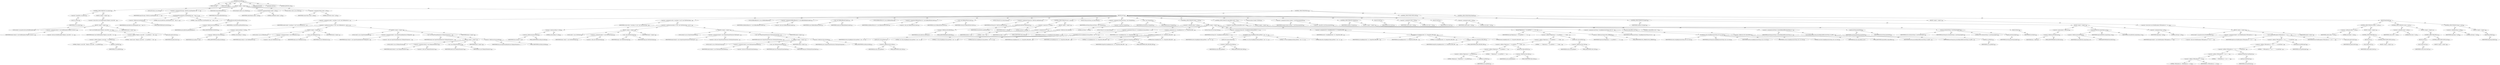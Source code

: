 digraph "processFile" {  
"111669149712" [label = <(METHOD,processFile)<SUB>394</SUB>> ]
"115964117002" [label = <(PARAM,this)<SUB>394</SUB>> ]
"115964117023" [label = <(PARAM,File src)<SUB>394</SUB>> ]
"25769803834" [label = <(BLOCK,&lt;empty&gt;,&lt;empty&gt;)<SUB>394</SUB>> ]
"47244640285" [label = <(CONTROL_STRUCTURE,IF,if (!src.exists()))<SUB>395</SUB>> ]
"30064771330" [label = <(&lt;operator&gt;.logicalNot,!src.exists())<SUB>395</SUB>> ]
"30064771331" [label = <(exists,src.exists())<SUB>395</SUB>> ]
"68719476936" [label = <(IDENTIFIER,src,src.exists())<SUB>395</SUB>> ]
"25769803835" [label = <(BLOCK,&lt;empty&gt;,&lt;empty&gt;)<SUB>395</SUB>> ]
"30064771332" [label = <(&lt;operator&gt;.throw,throw new BuildException(&quot;Replace: source file ...)<SUB>396</SUB>> ]
"25769803836" [label = <(BLOCK,&lt;empty&gt;,&lt;empty&gt;)<SUB>396</SUB>> ]
"94489280549" [label = <(LOCAL,$obj13: org.apache.tools.ant.BuildException)<SUB>396</SUB>> ]
"30064771333" [label = <(&lt;operator&gt;.assignment,$obj13 = new BuildException(&quot;Replace: source fi...)<SUB>396</SUB>> ]
"68719476937" [label = <(IDENTIFIER,$obj13,$obj13 = new BuildException(&quot;Replace: source fi...)<SUB>396</SUB>> ]
"30064771334" [label = <(&lt;operator&gt;.alloc,new BuildException(&quot;Replace: source file &quot; + sr...)<SUB>396</SUB>> ]
"30064771335" [label = <(&lt;init&gt;,new BuildException(&quot;Replace: source file &quot; + sr...)<SUB>396</SUB>> ]
"68719476938" [label = <(IDENTIFIER,$obj13,new BuildException(&quot;Replace: source file &quot; + sr...)<SUB>396</SUB>> ]
"30064771336" [label = <(&lt;operator&gt;.addition,&quot;Replace: source file &quot; + src.getPath() + &quot; doe...)<SUB>396</SUB>> ]
"30064771337" [label = <(&lt;operator&gt;.addition,&quot;Replace: source file &quot; + src.getPath())<SUB>396</SUB>> ]
"90194313272" [label = <(LITERAL,&quot;Replace: source file &quot;,&quot;Replace: source file &quot; + src.getPath())<SUB>396</SUB>> ]
"30064771338" [label = <(getPath,src.getPath())<SUB>396</SUB>> ]
"68719476939" [label = <(IDENTIFIER,src,src.getPath())<SUB>396</SUB>> ]
"90194313273" [label = <(LITERAL,&quot; doesn't exist&quot;,&quot;Replace: source file &quot; + src.getPath() + &quot; doe...)<SUB>397</SUB>> ]
"30064771339" [label = <(getLocation,getLocation())<SUB>397</SUB>> ]
"68719476757" [label = <(IDENTIFIER,this,getLocation())<SUB>397</SUB>> ]
"68719476940" [label = <(IDENTIFIER,$obj13,&lt;empty&gt;)<SUB>396</SUB>> ]
"94489280550" [label = <(LOCAL,File temp: java.io.File)<SUB>400</SUB>> ]
"30064771340" [label = <(&lt;operator&gt;.assignment,File temp = fileUtils.createTempFile(&quot;rep&quot;, &quot;.t...)<SUB>400</SUB>> ]
"68719476941" [label = <(IDENTIFIER,temp,File temp = fileUtils.createTempFile(&quot;rep&quot;, &quot;.t...)<SUB>400</SUB>> ]
"30064771341" [label = <(createTempFile,this.fileUtils.createTempFile(&quot;rep&quot;, &quot;.tmp&quot;, fi...)<SUB>400</SUB>> ]
"30064771342" [label = <(&lt;operator&gt;.fieldAccess,this.fileUtils)<SUB>400</SUB>> ]
"68719476942" [label = <(IDENTIFIER,this,this.fileUtils.createTempFile(&quot;rep&quot;, &quot;.tmp&quot;, fi...)> ]
"55834574916" [label = <(FIELD_IDENTIFIER,fileUtils,fileUtils)<SUB>400</SUB>> ]
"90194313274" [label = <(LITERAL,&quot;rep&quot;,this.fileUtils.createTempFile(&quot;rep&quot;, &quot;.tmp&quot;, fi...)<SUB>400</SUB>> ]
"90194313275" [label = <(LITERAL,&quot;.tmp&quot;,this.fileUtils.createTempFile(&quot;rep&quot;, &quot;.tmp&quot;, fi...)<SUB>400</SUB>> ]
"30064771343" [label = <(getParentFile,this.fileUtils.getParentFile(src))<SUB>401</SUB>> ]
"30064771344" [label = <(&lt;operator&gt;.fieldAccess,this.fileUtils)<SUB>401</SUB>> ]
"68719476943" [label = <(IDENTIFIER,this,this.fileUtils.getParentFile(src))> ]
"55834574917" [label = <(FIELD_IDENTIFIER,fileUtils,fileUtils)<SUB>401</SUB>> ]
"68719476944" [label = <(IDENTIFIER,src,this.fileUtils.getParentFile(src))<SUB>401</SUB>> ]
"30064771345" [label = <(deleteOnExit,temp.deleteOnExit())<SUB>402</SUB>> ]
"68719476945" [label = <(IDENTIFIER,temp,temp.deleteOnExit())<SUB>402</SUB>> ]
"94489280551" [label = <(LOCAL,Reader reader: java.io.Reader)<SUB>404</SUB>> ]
"30064771346" [label = <(&lt;operator&gt;.assignment,Reader reader = null)<SUB>404</SUB>> ]
"68719476946" [label = <(IDENTIFIER,reader,Reader reader = null)<SUB>404</SUB>> ]
"90194313276" [label = <(LITERAL,null,Reader reader = null)<SUB>404</SUB>> ]
"94489280552" [label = <(LOCAL,Writer writer: java.io.Writer)<SUB>405</SUB>> ]
"30064771347" [label = <(&lt;operator&gt;.assignment,Writer writer = null)<SUB>405</SUB>> ]
"68719476947" [label = <(IDENTIFIER,writer,Writer writer = null)<SUB>405</SUB>> ]
"90194313277" [label = <(LITERAL,null,Writer writer = null)<SUB>405</SUB>> ]
"47244640286" [label = <(CONTROL_STRUCTURE,TRY,try)<SUB>406</SUB>> ]
"25769803837" [label = <(BLOCK,try,try)<SUB>406</SUB>> ]
"30064771348" [label = <(&lt;operator&gt;.assignment,reader = encoding == null ? new FileReader(src)...)<SUB>407</SUB>> ]
"68719476948" [label = <(IDENTIFIER,reader,reader = encoding == null ? new FileReader(src)...)<SUB>407</SUB>> ]
"30064771349" [label = <(&lt;operator&gt;.conditional,encoding == null ? new FileReader(src) : new In...)<SUB>407</SUB>> ]
"30064771350" [label = <(&lt;operator&gt;.equals,encoding == null)<SUB>407</SUB>> ]
"30064771351" [label = <(&lt;operator&gt;.fieldAccess,this.encoding)<SUB>407</SUB>> ]
"68719476949" [label = <(IDENTIFIER,this,encoding == null)> ]
"55834574918" [label = <(FIELD_IDENTIFIER,encoding,encoding)<SUB>407</SUB>> ]
"90194313278" [label = <(LITERAL,null,encoding == null)<SUB>407</SUB>> ]
"25769803838" [label = <(BLOCK,&lt;empty&gt;,&lt;empty&gt;)<SUB>407</SUB>> ]
"94489280553" [label = <(LOCAL,$obj14: java.io.FileReader)<SUB>407</SUB>> ]
"30064771352" [label = <(&lt;operator&gt;.assignment,$obj14 = new FileReader(src))<SUB>407</SUB>> ]
"68719476950" [label = <(IDENTIFIER,$obj14,$obj14 = new FileReader(src))<SUB>407</SUB>> ]
"30064771353" [label = <(&lt;operator&gt;.alloc,new FileReader(src))<SUB>407</SUB>> ]
"30064771354" [label = <(&lt;init&gt;,new FileReader(src))<SUB>407</SUB>> ]
"68719476951" [label = <(IDENTIFIER,$obj14,new FileReader(src))<SUB>407</SUB>> ]
"68719476952" [label = <(IDENTIFIER,src,new FileReader(src))<SUB>407</SUB>> ]
"68719476953" [label = <(IDENTIFIER,$obj14,&lt;empty&gt;)<SUB>407</SUB>> ]
"25769803839" [label = <(BLOCK,&lt;empty&gt;,&lt;empty&gt;)<SUB>408</SUB>> ]
"94489280554" [label = <(LOCAL,$obj15: java.io.InputStreamReader)<SUB>408</SUB>> ]
"30064771355" [label = <(&lt;operator&gt;.assignment,$obj15 = new InputStreamReader(new FileInputStr...)<SUB>408</SUB>> ]
"68719476954" [label = <(IDENTIFIER,$obj15,$obj15 = new InputStreamReader(new FileInputStr...)<SUB>408</SUB>> ]
"30064771356" [label = <(&lt;operator&gt;.alloc,new InputStreamReader(new FileInputStream(src),...)<SUB>408</SUB>> ]
"30064771357" [label = <(&lt;init&gt;,new InputStreamReader(new FileInputStream(src),...)<SUB>408</SUB>> ]
"68719476955" [label = <(IDENTIFIER,$obj15,new InputStreamReader(new FileInputStream(src),...)<SUB>408</SUB>> ]
"25769803840" [label = <(BLOCK,&lt;empty&gt;,&lt;empty&gt;)<SUB>408</SUB>> ]
"94489280555" [label = <(LOCAL,$obj16: java.io.FileInputStream)<SUB>408</SUB>> ]
"30064771358" [label = <(&lt;operator&gt;.assignment,$obj16 = new FileInputStream(src))<SUB>408</SUB>> ]
"68719476956" [label = <(IDENTIFIER,$obj16,$obj16 = new FileInputStream(src))<SUB>408</SUB>> ]
"30064771359" [label = <(&lt;operator&gt;.alloc,new FileInputStream(src))<SUB>408</SUB>> ]
"30064771360" [label = <(&lt;init&gt;,new FileInputStream(src))<SUB>408</SUB>> ]
"68719476957" [label = <(IDENTIFIER,$obj16,new FileInputStream(src))<SUB>408</SUB>> ]
"68719476958" [label = <(IDENTIFIER,src,new FileInputStream(src))<SUB>408</SUB>> ]
"68719476959" [label = <(IDENTIFIER,$obj16,&lt;empty&gt;)<SUB>408</SUB>> ]
"30064771361" [label = <(&lt;operator&gt;.fieldAccess,this.encoding)<SUB>408</SUB>> ]
"68719476960" [label = <(IDENTIFIER,this,new InputStreamReader(new FileInputStream(src),...)> ]
"55834574919" [label = <(FIELD_IDENTIFIER,encoding,encoding)<SUB>408</SUB>> ]
"68719476961" [label = <(IDENTIFIER,$obj15,&lt;empty&gt;)<SUB>408</SUB>> ]
"30064771362" [label = <(&lt;operator&gt;.assignment,writer = encoding == null ? new FileWriter(temp...)<SUB>409</SUB>> ]
"68719476962" [label = <(IDENTIFIER,writer,writer = encoding == null ? new FileWriter(temp...)<SUB>409</SUB>> ]
"30064771363" [label = <(&lt;operator&gt;.conditional,encoding == null ? new FileWriter(temp) : new O...)<SUB>409</SUB>> ]
"30064771364" [label = <(&lt;operator&gt;.equals,encoding == null)<SUB>409</SUB>> ]
"30064771365" [label = <(&lt;operator&gt;.fieldAccess,this.encoding)<SUB>409</SUB>> ]
"68719476963" [label = <(IDENTIFIER,this,encoding == null)> ]
"55834574920" [label = <(FIELD_IDENTIFIER,encoding,encoding)<SUB>409</SUB>> ]
"90194313279" [label = <(LITERAL,null,encoding == null)<SUB>409</SUB>> ]
"25769803841" [label = <(BLOCK,&lt;empty&gt;,&lt;empty&gt;)<SUB>409</SUB>> ]
"94489280556" [label = <(LOCAL,$obj17: java.io.FileWriter)<SUB>409</SUB>> ]
"30064771366" [label = <(&lt;operator&gt;.assignment,$obj17 = new FileWriter(temp))<SUB>409</SUB>> ]
"68719476964" [label = <(IDENTIFIER,$obj17,$obj17 = new FileWriter(temp))<SUB>409</SUB>> ]
"30064771367" [label = <(&lt;operator&gt;.alloc,new FileWriter(temp))<SUB>409</SUB>> ]
"30064771368" [label = <(&lt;init&gt;,new FileWriter(temp))<SUB>409</SUB>> ]
"68719476965" [label = <(IDENTIFIER,$obj17,new FileWriter(temp))<SUB>409</SUB>> ]
"68719476966" [label = <(IDENTIFIER,temp,new FileWriter(temp))<SUB>409</SUB>> ]
"68719476967" [label = <(IDENTIFIER,$obj17,&lt;empty&gt;)<SUB>409</SUB>> ]
"25769803842" [label = <(BLOCK,&lt;empty&gt;,&lt;empty&gt;)<SUB>410</SUB>> ]
"94489280557" [label = <(LOCAL,$obj18: java.io.OutputStreamWriter)<SUB>410</SUB>> ]
"30064771369" [label = <(&lt;operator&gt;.assignment,$obj18 = new OutputStreamWriter(new FileOutputS...)<SUB>410</SUB>> ]
"68719476968" [label = <(IDENTIFIER,$obj18,$obj18 = new OutputStreamWriter(new FileOutputS...)<SUB>410</SUB>> ]
"30064771370" [label = <(&lt;operator&gt;.alloc,new OutputStreamWriter(new FileOutputStream(tem...)<SUB>410</SUB>> ]
"30064771371" [label = <(&lt;init&gt;,new OutputStreamWriter(new FileOutputStream(tem...)<SUB>410</SUB>> ]
"68719476969" [label = <(IDENTIFIER,$obj18,new OutputStreamWriter(new FileOutputStream(tem...)<SUB>410</SUB>> ]
"25769803843" [label = <(BLOCK,&lt;empty&gt;,&lt;empty&gt;)<SUB>410</SUB>> ]
"94489280558" [label = <(LOCAL,$obj19: java.io.FileOutputStream)<SUB>410</SUB>> ]
"30064771372" [label = <(&lt;operator&gt;.assignment,$obj19 = new FileOutputStream(temp))<SUB>410</SUB>> ]
"68719476970" [label = <(IDENTIFIER,$obj19,$obj19 = new FileOutputStream(temp))<SUB>410</SUB>> ]
"30064771373" [label = <(&lt;operator&gt;.alloc,new FileOutputStream(temp))<SUB>410</SUB>> ]
"30064771374" [label = <(&lt;init&gt;,new FileOutputStream(temp))<SUB>410</SUB>> ]
"68719476971" [label = <(IDENTIFIER,$obj19,new FileOutputStream(temp))<SUB>410</SUB>> ]
"68719476972" [label = <(IDENTIFIER,temp,new FileOutputStream(temp))<SUB>410</SUB>> ]
"68719476973" [label = <(IDENTIFIER,$obj19,&lt;empty&gt;)<SUB>410</SUB>> ]
"30064771375" [label = <(&lt;operator&gt;.fieldAccess,this.encoding)<SUB>410</SUB>> ]
"68719476974" [label = <(IDENTIFIER,this,new OutputStreamWriter(new FileOutputStream(tem...)> ]
"55834574921" [label = <(FIELD_IDENTIFIER,encoding,encoding)<SUB>410</SUB>> ]
"68719476975" [label = <(IDENTIFIER,$obj18,&lt;empty&gt;)<SUB>410</SUB>> ]
"94489280559" [label = <(LOCAL,BufferedReader br: java.io.BufferedReader)<SUB>412</SUB>> ]
"30064771376" [label = <(&lt;operator&gt;.assignment,BufferedReader br = new BufferedReader(reader))<SUB>412</SUB>> ]
"68719476976" [label = <(IDENTIFIER,br,BufferedReader br = new BufferedReader(reader))<SUB>412</SUB>> ]
"30064771377" [label = <(&lt;operator&gt;.alloc,new BufferedReader(reader))<SUB>412</SUB>> ]
"30064771378" [label = <(&lt;init&gt;,new BufferedReader(reader))<SUB>412</SUB>> ]
"68719476977" [label = <(IDENTIFIER,br,new BufferedReader(reader))<SUB>412</SUB>> ]
"68719476978" [label = <(IDENTIFIER,reader,new BufferedReader(reader))<SUB>412</SUB>> ]
"94489280560" [label = <(LOCAL,BufferedWriter bw: java.io.BufferedWriter)<SUB>413</SUB>> ]
"30064771379" [label = <(&lt;operator&gt;.assignment,BufferedWriter bw = new BufferedWriter(writer))<SUB>413</SUB>> ]
"68719476979" [label = <(IDENTIFIER,bw,BufferedWriter bw = new BufferedWriter(writer))<SUB>413</SUB>> ]
"30064771380" [label = <(&lt;operator&gt;.alloc,new BufferedWriter(writer))<SUB>413</SUB>> ]
"30064771381" [label = <(&lt;init&gt;,new BufferedWriter(writer))<SUB>413</SUB>> ]
"68719476980" [label = <(IDENTIFIER,bw,new BufferedWriter(writer))<SUB>413</SUB>> ]
"68719476981" [label = <(IDENTIFIER,writer,new BufferedWriter(writer))<SUB>413</SUB>> ]
"94489280561" [label = <(LOCAL,String buf: java.lang.String)<SUB>415</SUB>> ]
"30064771382" [label = <(&lt;operator&gt;.assignment,String buf = fileUtils.readFully(br))<SUB>415</SUB>> ]
"68719476982" [label = <(IDENTIFIER,buf,String buf = fileUtils.readFully(br))<SUB>415</SUB>> ]
"30064771383" [label = <(readFully,this.fileUtils.readFully(br))<SUB>415</SUB>> ]
"30064771384" [label = <(&lt;operator&gt;.fieldAccess,this.fileUtils)<SUB>415</SUB>> ]
"68719476983" [label = <(IDENTIFIER,this,this.fileUtils.readFully(br))> ]
"55834574922" [label = <(FIELD_IDENTIFIER,fileUtils,fileUtils)<SUB>415</SUB>> ]
"68719476984" [label = <(IDENTIFIER,br,this.fileUtils.readFully(br))<SUB>415</SUB>> ]
"47244640287" [label = <(CONTROL_STRUCTURE,IF,if (buf == null))<SUB>416</SUB>> ]
"30064771385" [label = <(&lt;operator&gt;.equals,buf == null)<SUB>416</SUB>> ]
"68719476985" [label = <(IDENTIFIER,buf,buf == null)<SUB>416</SUB>> ]
"90194313280" [label = <(LITERAL,null,buf == null)<SUB>416</SUB>> ]
"25769803844" [label = <(BLOCK,&lt;empty&gt;,&lt;empty&gt;)<SUB>416</SUB>> ]
"30064771386" [label = <(&lt;operator&gt;.assignment,buf = &quot;&quot;)<SUB>417</SUB>> ]
"68719476986" [label = <(IDENTIFIER,buf,buf = &quot;&quot;)<SUB>417</SUB>> ]
"90194313281" [label = <(LITERAL,&quot;&quot;,buf = &quot;&quot;)<SUB>417</SUB>> ]
"94489280562" [label = <(LOCAL,String newString: java.lang.String)<SUB>421</SUB>> ]
"30064771387" [label = <(&lt;operator&gt;.assignment,String newString = new String(buf))<SUB>421</SUB>> ]
"68719476987" [label = <(IDENTIFIER,newString,String newString = new String(buf))<SUB>421</SUB>> ]
"30064771388" [label = <(&lt;operator&gt;.alloc,new String(buf))<SUB>421</SUB>> ]
"30064771389" [label = <(&lt;init&gt;,new String(buf))<SUB>421</SUB>> ]
"68719476988" [label = <(IDENTIFIER,newString,new String(buf))<SUB>421</SUB>> ]
"68719476989" [label = <(IDENTIFIER,buf,new String(buf))<SUB>421</SUB>> ]
"47244640288" [label = <(CONTROL_STRUCTURE,IF,if (token != null))<SUB>423</SUB>> ]
"30064771390" [label = <(&lt;operator&gt;.notEquals,token != null)<SUB>423</SUB>> ]
"30064771391" [label = <(&lt;operator&gt;.fieldAccess,this.token)<SUB>423</SUB>> ]
"68719476990" [label = <(IDENTIFIER,this,token != null)> ]
"55834574923" [label = <(FIELD_IDENTIFIER,token,token)<SUB>423</SUB>> ]
"90194313282" [label = <(LITERAL,null,token != null)<SUB>423</SUB>> ]
"25769803845" [label = <(BLOCK,&lt;empty&gt;,&lt;empty&gt;)<SUB>423</SUB>> ]
"94489280563" [label = <(LOCAL,String val: java.lang.String)<SUB>427</SUB>> ]
"30064771392" [label = <(&lt;operator&gt;.assignment,String val = stringReplace(value.getText(), &quot;\r...)<SUB>427</SUB>> ]
"68719476991" [label = <(IDENTIFIER,val,String val = stringReplace(value.getText(), &quot;\r...)<SUB>427</SUB>> ]
"30064771393" [label = <(stringReplace,this.stringReplace(value.getText(), &quot;\r\n&quot;, &quot;\n...)<SUB>427</SUB>> ]
"68719476758" [label = <(IDENTIFIER,this,this.stringReplace(value.getText(), &quot;\r\n&quot;, &quot;\n...)<SUB>427</SUB>> ]
"30064771394" [label = <(getText,this.value.getText())<SUB>427</SUB>> ]
"30064771395" [label = <(&lt;operator&gt;.fieldAccess,this.value)<SUB>427</SUB>> ]
"68719476992" [label = <(IDENTIFIER,this,this.value.getText())> ]
"55834574924" [label = <(FIELD_IDENTIFIER,value,value)<SUB>427</SUB>> ]
"90194313283" [label = <(LITERAL,&quot;\r\n&quot;,this.stringReplace(value.getText(), &quot;\r\n&quot;, &quot;\n...)<SUB>427</SUB>> ]
"90194313284" [label = <(LITERAL,&quot;\n&quot;,this.stringReplace(value.getText(), &quot;\r\n&quot;, &quot;\n...)<SUB>428</SUB>> ]
"90194313285" [label = <(LITERAL,false,this.stringReplace(value.getText(), &quot;\r\n&quot;, &quot;\n...)<SUB>428</SUB>> ]
"30064771396" [label = <(&lt;operator&gt;.assignment,val = stringReplace(val, &quot;\n&quot;, StringUtils.LINE...)<SUB>429</SUB>> ]
"68719476993" [label = <(IDENTIFIER,val,val = stringReplace(val, &quot;\n&quot;, StringUtils.LINE...)<SUB>429</SUB>> ]
"30064771397" [label = <(stringReplace,stringReplace(val, &quot;\n&quot;, StringUtils.LINE_SEP, ...)<SUB>429</SUB>> ]
"68719476759" [label = <(IDENTIFIER,this,stringReplace(val, &quot;\n&quot;, StringUtils.LINE_SEP, ...)<SUB>429</SUB>> ]
"68719476994" [label = <(IDENTIFIER,val,stringReplace(val, &quot;\n&quot;, StringUtils.LINE_SEP, ...)<SUB>429</SUB>> ]
"90194313286" [label = <(LITERAL,&quot;\n&quot;,stringReplace(val, &quot;\n&quot;, StringUtils.LINE_SEP, ...)<SUB>429</SUB>> ]
"30064771398" [label = <(&lt;operator&gt;.fieldAccess,StringUtils.LINE_SEP)<SUB>430</SUB>> ]
"68719476995" [label = <(IDENTIFIER,StringUtils,stringReplace(val, &quot;\n&quot;, StringUtils.LINE_SEP, ...)<SUB>430</SUB>> ]
"55834574925" [label = <(FIELD_IDENTIFIER,LINE_SEP,LINE_SEP)<SUB>430</SUB>> ]
"90194313287" [label = <(LITERAL,false,stringReplace(val, &quot;\n&quot;, StringUtils.LINE_SEP, ...)<SUB>430</SUB>> ]
"94489280564" [label = <(LOCAL,String tok: java.lang.String)<SUB>431</SUB>> ]
"30064771399" [label = <(&lt;operator&gt;.assignment,String tok = stringReplace(token.getText(), &quot;\r...)<SUB>431</SUB>> ]
"68719476996" [label = <(IDENTIFIER,tok,String tok = stringReplace(token.getText(), &quot;\r...)<SUB>431</SUB>> ]
"30064771400" [label = <(stringReplace,this.stringReplace(token.getText(), &quot;\r\n&quot;, &quot;\n...)<SUB>431</SUB>> ]
"68719476760" [label = <(IDENTIFIER,this,this.stringReplace(token.getText(), &quot;\r\n&quot;, &quot;\n...)<SUB>431</SUB>> ]
"30064771401" [label = <(getText,this.token.getText())<SUB>431</SUB>> ]
"30064771402" [label = <(&lt;operator&gt;.fieldAccess,this.token)<SUB>431</SUB>> ]
"68719476997" [label = <(IDENTIFIER,this,this.token.getText())> ]
"55834574926" [label = <(FIELD_IDENTIFIER,token,token)<SUB>431</SUB>> ]
"90194313288" [label = <(LITERAL,&quot;\r\n&quot;,this.stringReplace(token.getText(), &quot;\r\n&quot;, &quot;\n...)<SUB>431</SUB>> ]
"90194313289" [label = <(LITERAL,&quot;\n&quot;,this.stringReplace(token.getText(), &quot;\r\n&quot;, &quot;\n...)<SUB>432</SUB>> ]
"90194313290" [label = <(LITERAL,false,this.stringReplace(token.getText(), &quot;\r\n&quot;, &quot;\n...)<SUB>432</SUB>> ]
"30064771403" [label = <(&lt;operator&gt;.assignment,tok = stringReplace(tok, &quot;\n&quot;, StringUtils.LINE...)<SUB>433</SUB>> ]
"68719476998" [label = <(IDENTIFIER,tok,tok = stringReplace(tok, &quot;\n&quot;, StringUtils.LINE...)<SUB>433</SUB>> ]
"30064771404" [label = <(stringReplace,stringReplace(tok, &quot;\n&quot;, StringUtils.LINE_SEP, ...)<SUB>433</SUB>> ]
"68719476761" [label = <(IDENTIFIER,this,stringReplace(tok, &quot;\n&quot;, StringUtils.LINE_SEP, ...)<SUB>433</SUB>> ]
"68719476999" [label = <(IDENTIFIER,tok,stringReplace(tok, &quot;\n&quot;, StringUtils.LINE_SEP, ...)<SUB>433</SUB>> ]
"90194313291" [label = <(LITERAL,&quot;\n&quot;,stringReplace(tok, &quot;\n&quot;, StringUtils.LINE_SEP, ...)<SUB>433</SUB>> ]
"30064771405" [label = <(&lt;operator&gt;.fieldAccess,StringUtils.LINE_SEP)<SUB>434</SUB>> ]
"68719477000" [label = <(IDENTIFIER,StringUtils,stringReplace(tok, &quot;\n&quot;, StringUtils.LINE_SEP, ...)<SUB>434</SUB>> ]
"55834574927" [label = <(FIELD_IDENTIFIER,LINE_SEP,LINE_SEP)<SUB>434</SUB>> ]
"90194313292" [label = <(LITERAL,false,stringReplace(tok, &quot;\n&quot;, StringUtils.LINE_SEP, ...)<SUB>434</SUB>> ]
"30064771406" [label = <(log,log(&quot;Replacing in &quot; + src.getPath() + &quot;: &quot; + to...)<SUB>437</SUB>> ]
"68719476762" [label = <(IDENTIFIER,this,log(&quot;Replacing in &quot; + src.getPath() + &quot;: &quot; + to...)<SUB>437</SUB>> ]
"30064771407" [label = <(&lt;operator&gt;.addition,&quot;Replacing in &quot; + src.getPath() + &quot;: &quot; + token....)<SUB>437</SUB>> ]
"30064771408" [label = <(&lt;operator&gt;.addition,&quot;Replacing in &quot; + src.getPath() + &quot;: &quot; + token....)<SUB>437</SUB>> ]
"30064771409" [label = <(&lt;operator&gt;.addition,&quot;Replacing in &quot; + src.getPath() + &quot;: &quot; + token....)<SUB>437</SUB>> ]
"30064771410" [label = <(&lt;operator&gt;.addition,&quot;Replacing in &quot; + src.getPath() + &quot;: &quot;)<SUB>437</SUB>> ]
"30064771411" [label = <(&lt;operator&gt;.addition,&quot;Replacing in &quot; + src.getPath())<SUB>437</SUB>> ]
"90194313293" [label = <(LITERAL,&quot;Replacing in &quot;,&quot;Replacing in &quot; + src.getPath())<SUB>437</SUB>> ]
"30064771412" [label = <(getPath,src.getPath())<SUB>437</SUB>> ]
"68719477001" [label = <(IDENTIFIER,src,src.getPath())<SUB>437</SUB>> ]
"90194313294" [label = <(LITERAL,&quot;: &quot;,&quot;Replacing in &quot; + src.getPath() + &quot;: &quot;)<SUB>437</SUB>> ]
"30064771413" [label = <(getText,this.token.getText())<SUB>437</SUB>> ]
"30064771414" [label = <(&lt;operator&gt;.fieldAccess,this.token)<SUB>437</SUB>> ]
"68719477002" [label = <(IDENTIFIER,this,this.token.getText())> ]
"55834574928" [label = <(FIELD_IDENTIFIER,token,token)<SUB>437</SUB>> ]
"90194313295" [label = <(LITERAL,&quot; --&gt; &quot;,&quot;Replacing in &quot; + src.getPath() + &quot;: &quot; + token....)<SUB>438</SUB>> ]
"30064771415" [label = <(getText,this.value.getText())<SUB>438</SUB>> ]
"30064771416" [label = <(&lt;operator&gt;.fieldAccess,this.value)<SUB>438</SUB>> ]
"68719477003" [label = <(IDENTIFIER,this,this.value.getText())> ]
"55834574929" [label = <(FIELD_IDENTIFIER,value,value)<SUB>438</SUB>> ]
"30064771417" [label = <(&lt;operator&gt;.fieldAccess,Project.MSG_VERBOSE)<SUB>438</SUB>> ]
"68719477004" [label = <(IDENTIFIER,Project,log(&quot;Replacing in &quot; + src.getPath() + &quot;: &quot; + to...)<SUB>438</SUB>> ]
"55834574930" [label = <(FIELD_IDENTIFIER,MSG_VERBOSE,MSG_VERBOSE)<SUB>438</SUB>> ]
"30064771418" [label = <(&lt;operator&gt;.assignment,newString = stringReplace(newString, tok, val, ...)<SUB>439</SUB>> ]
"68719477005" [label = <(IDENTIFIER,newString,newString = stringReplace(newString, tok, val, ...)<SUB>439</SUB>> ]
"30064771419" [label = <(stringReplace,this.stringReplace(newString, tok, val, true))<SUB>439</SUB>> ]
"68719476763" [label = <(IDENTIFIER,this,this.stringReplace(newString, tok, val, true))<SUB>439</SUB>> ]
"68719477006" [label = <(IDENTIFIER,newString,this.stringReplace(newString, tok, val, true))<SUB>439</SUB>> ]
"68719477007" [label = <(IDENTIFIER,tok,this.stringReplace(newString, tok, val, true))<SUB>439</SUB>> ]
"68719477008" [label = <(IDENTIFIER,val,this.stringReplace(newString, tok, val, true))<SUB>439</SUB>> ]
"90194313296" [label = <(LITERAL,true,this.stringReplace(newString, tok, val, true))<SUB>439</SUB>> ]
"47244640289" [label = <(CONTROL_STRUCTURE,IF,if (replacefilters.size() &gt; 0))<SUB>442</SUB>> ]
"30064771420" [label = <(&lt;operator&gt;.greaterThan,replacefilters.size() &gt; 0)<SUB>442</SUB>> ]
"30064771421" [label = <(size,this.replacefilters.size())<SUB>442</SUB>> ]
"30064771422" [label = <(&lt;operator&gt;.fieldAccess,this.replacefilters)<SUB>442</SUB>> ]
"68719477009" [label = <(IDENTIFIER,this,this.replacefilters.size())> ]
"55834574931" [label = <(FIELD_IDENTIFIER,replacefilters,replacefilters)<SUB>442</SUB>> ]
"90194313297" [label = <(LITERAL,0,replacefilters.size() &gt; 0)<SUB>442</SUB>> ]
"25769803846" [label = <(BLOCK,&lt;empty&gt;,&lt;empty&gt;)<SUB>442</SUB>> ]
"30064771423" [label = <(&lt;operator&gt;.assignment,newString = processReplacefilters(newString, sr...)<SUB>443</SUB>> ]
"68719477010" [label = <(IDENTIFIER,newString,newString = processReplacefilters(newString, sr...)<SUB>443</SUB>> ]
"30064771424" [label = <(processReplacefilters,this.processReplacefilters(newString, src.getPa...)<SUB>443</SUB>> ]
"68719476764" [label = <(IDENTIFIER,this,this.processReplacefilters(newString, src.getPa...)<SUB>443</SUB>> ]
"68719477011" [label = <(IDENTIFIER,newString,this.processReplacefilters(newString, src.getPa...)<SUB>443</SUB>> ]
"30064771425" [label = <(getPath,src.getPath())<SUB>443</SUB>> ]
"68719477012" [label = <(IDENTIFIER,src,src.getPath())<SUB>443</SUB>> ]
"94489280565" [label = <(LOCAL,boolean changes: boolean)<SUB>446</SUB>> ]
"30064771426" [label = <(&lt;operator&gt;.assignment,boolean changes = !newString.equals(buf))<SUB>446</SUB>> ]
"68719477013" [label = <(IDENTIFIER,changes,boolean changes = !newString.equals(buf))<SUB>446</SUB>> ]
"30064771427" [label = <(&lt;operator&gt;.logicalNot,!newString.equals(buf))<SUB>446</SUB>> ]
"30064771428" [label = <(equals,newString.equals(buf))<SUB>446</SUB>> ]
"68719477014" [label = <(IDENTIFIER,newString,newString.equals(buf))<SUB>446</SUB>> ]
"68719477015" [label = <(IDENTIFIER,buf,newString.equals(buf))<SUB>446</SUB>> ]
"47244640290" [label = <(CONTROL_STRUCTURE,IF,if (changes))<SUB>447</SUB>> ]
"68719477016" [label = <(IDENTIFIER,changes,if (changes))<SUB>447</SUB>> ]
"25769803847" [label = <(BLOCK,&lt;empty&gt;,&lt;empty&gt;)<SUB>447</SUB>> ]
"30064771429" [label = <(write,bw.write(newString, 0, newString.length()))<SUB>448</SUB>> ]
"68719477017" [label = <(IDENTIFIER,bw,bw.write(newString, 0, newString.length()))<SUB>448</SUB>> ]
"68719477018" [label = <(IDENTIFIER,newString,bw.write(newString, 0, newString.length()))<SUB>448</SUB>> ]
"90194313298" [label = <(LITERAL,0,bw.write(newString, 0, newString.length()))<SUB>448</SUB>> ]
"30064771430" [label = <(length,newString.length())<SUB>448</SUB>> ]
"68719477019" [label = <(IDENTIFIER,newString,newString.length())<SUB>448</SUB>> ]
"30064771431" [label = <(flush,bw.flush())<SUB>449</SUB>> ]
"68719477020" [label = <(IDENTIFIER,bw,bw.flush())<SUB>449</SUB>> ]
"30064771432" [label = <(close,bw.close())<SUB>453</SUB>> ]
"68719477021" [label = <(IDENTIFIER,bw,bw.close())<SUB>453</SUB>> ]
"30064771433" [label = <(&lt;operator&gt;.assignment,writer = null)<SUB>454</SUB>> ]
"68719477022" [label = <(IDENTIFIER,writer,writer = null)<SUB>454</SUB>> ]
"90194313299" [label = <(LITERAL,null,writer = null)<SUB>454</SUB>> ]
"30064771434" [label = <(close,br.close())<SUB>455</SUB>> ]
"68719477023" [label = <(IDENTIFIER,br,br.close())<SUB>455</SUB>> ]
"30064771435" [label = <(&lt;operator&gt;.assignment,reader = null)<SUB>456</SUB>> ]
"68719477024" [label = <(IDENTIFIER,reader,reader = null)<SUB>456</SUB>> ]
"90194313300" [label = <(LITERAL,null,reader = null)<SUB>456</SUB>> ]
"47244640291" [label = <(CONTROL_STRUCTURE,IF,if (changes))<SUB>460</SUB>> ]
"68719477025" [label = <(IDENTIFIER,changes,if (changes))<SUB>460</SUB>> ]
"25769803848" [label = <(BLOCK,&lt;empty&gt;,&lt;empty&gt;)<SUB>460</SUB>> ]
"30064771436" [label = <(&lt;operator&gt;.preIncrement,++fileCount)<SUB>461</SUB>> ]
"30064771437" [label = <(&lt;operator&gt;.fieldAccess,this.fileCount)<SUB>461</SUB>> ]
"68719477026" [label = <(IDENTIFIER,this,++fileCount)> ]
"55834574932" [label = <(FIELD_IDENTIFIER,fileCount,fileCount)<SUB>461</SUB>> ]
"30064771438" [label = <(rename,this.fileUtils.rename(temp, src))<SUB>462</SUB>> ]
"30064771439" [label = <(&lt;operator&gt;.fieldAccess,this.fileUtils)<SUB>462</SUB>> ]
"68719477027" [label = <(IDENTIFIER,this,this.fileUtils.rename(temp, src))> ]
"55834574933" [label = <(FIELD_IDENTIFIER,fileUtils,fileUtils)<SUB>462</SUB>> ]
"68719477028" [label = <(IDENTIFIER,temp,this.fileUtils.rename(temp, src))<SUB>462</SUB>> ]
"68719477029" [label = <(IDENTIFIER,src,this.fileUtils.rename(temp, src))<SUB>462</SUB>> ]
"30064771440" [label = <(&lt;operator&gt;.assignment,temp = null)<SUB>463</SUB>> ]
"68719477030" [label = <(IDENTIFIER,temp,temp = null)<SUB>463</SUB>> ]
"90194313301" [label = <(LITERAL,null,temp = null)<SUB>463</SUB>> ]
"47244640292" [label = <(CONTROL_STRUCTURE,CATCH,catch)<SUB>465</SUB>> ]
"25769803849" [label = <(BLOCK,&lt;empty&gt;,&lt;empty&gt;)<SUB>465</SUB>> ]
"30064771441" [label = <(&lt;operator&gt;.throw,throw new BuildException(&quot;IOException in &quot; + sr...)<SUB>466</SUB>> ]
"25769803850" [label = <(BLOCK,&lt;empty&gt;,&lt;empty&gt;)<SUB>466</SUB>> ]
"94489280566" [label = <(LOCAL,$obj20: org.apache.tools.ant.BuildException)<SUB>466</SUB>> ]
"30064771442" [label = <(&lt;operator&gt;.assignment,$obj20 = new BuildException(&quot;IOException in &quot; +...)<SUB>466</SUB>> ]
"68719477031" [label = <(IDENTIFIER,$obj20,$obj20 = new BuildException(&quot;IOException in &quot; +...)<SUB>466</SUB>> ]
"30064771443" [label = <(&lt;operator&gt;.alloc,new BuildException(&quot;IOException in &quot; + src + &quot; ...)<SUB>466</SUB>> ]
"30064771444" [label = <(&lt;init&gt;,new BuildException(&quot;IOException in &quot; + src + &quot; ...)<SUB>466</SUB>> ]
"68719477032" [label = <(IDENTIFIER,$obj20,new BuildException(&quot;IOException in &quot; + src + &quot; ...)<SUB>466</SUB>> ]
"30064771445" [label = <(&lt;operator&gt;.addition,&quot;IOException in &quot; + src + &quot; - &quot; + ioe.getClass(...)<SUB>466</SUB>> ]
"30064771446" [label = <(&lt;operator&gt;.addition,&quot;IOException in &quot; + src + &quot; - &quot; + ioe.getClass(...)<SUB>466</SUB>> ]
"30064771447" [label = <(&lt;operator&gt;.addition,&quot;IOException in &quot; + src + &quot; - &quot; + ioe.getClass(...)<SUB>466</SUB>> ]
"30064771448" [label = <(&lt;operator&gt;.addition,&quot;IOException in &quot; + src + &quot; - &quot;)<SUB>466</SUB>> ]
"30064771449" [label = <(&lt;operator&gt;.addition,&quot;IOException in &quot; + src)<SUB>466</SUB>> ]
"90194313302" [label = <(LITERAL,&quot;IOException in &quot;,&quot;IOException in &quot; + src)<SUB>466</SUB>> ]
"68719477033" [label = <(IDENTIFIER,src,&quot;IOException in &quot; + src)<SUB>466</SUB>> ]
"90194313303" [label = <(LITERAL,&quot; - &quot;,&quot;IOException in &quot; + src + &quot; - &quot;)<SUB>466</SUB>> ]
"30064771450" [label = <(getName,ioe.getClass().getName())<SUB>467</SUB>> ]
"30064771451" [label = <(getClass,ioe.getClass())<SUB>467</SUB>> ]
"68719477034" [label = <(IDENTIFIER,ioe,ioe.getClass())<SUB>467</SUB>> ]
"90194313304" [label = <(LITERAL,&quot;:&quot;,&quot;IOException in &quot; + src + &quot; - &quot; + ioe.getClass(...)<SUB>467</SUB>> ]
"30064771452" [label = <(getMessage,ioe.getMessage())<SUB>468</SUB>> ]
"68719477035" [label = <(IDENTIFIER,ioe,ioe.getMessage())<SUB>468</SUB>> ]
"68719477036" [label = <(IDENTIFIER,ioe,new BuildException(&quot;IOException in &quot; + src + &quot; ...)<SUB>468</SUB>> ]
"30064771453" [label = <(getLocation,getLocation())<SUB>468</SUB>> ]
"68719476765" [label = <(IDENTIFIER,this,getLocation())<SUB>468</SUB>> ]
"68719477037" [label = <(IDENTIFIER,$obj20,&lt;empty&gt;)<SUB>466</SUB>> ]
"47244640293" [label = <(CONTROL_STRUCTURE,FINALLY,finally)<SUB>469</SUB>> ]
"25769803851" [label = <(BLOCK,finally,finally)<SUB>469</SUB>> ]
"47244640294" [label = <(CONTROL_STRUCTURE,IF,if (reader != null))<SUB>470</SUB>> ]
"30064771454" [label = <(&lt;operator&gt;.notEquals,reader != null)<SUB>470</SUB>> ]
"68719477038" [label = <(IDENTIFIER,reader,reader != null)<SUB>470</SUB>> ]
"90194313305" [label = <(LITERAL,null,reader != null)<SUB>470</SUB>> ]
"25769803852" [label = <(BLOCK,&lt;empty&gt;,&lt;empty&gt;)<SUB>470</SUB>> ]
"47244640295" [label = <(CONTROL_STRUCTURE,TRY,try)<SUB>471</SUB>> ]
"25769803853" [label = <(BLOCK,try,try)<SUB>471</SUB>> ]
"30064771455" [label = <(close,reader.close())<SUB>472</SUB>> ]
"68719477039" [label = <(IDENTIFIER,reader,reader.close())<SUB>472</SUB>> ]
"47244640296" [label = <(CONTROL_STRUCTURE,CATCH,catch)<SUB>473</SUB>> ]
"25769803854" [label = <(BLOCK,&lt;empty&gt;,&lt;empty&gt;)<SUB>473</SUB>> ]
"47244640297" [label = <(CONTROL_STRUCTURE,IF,if (writer != null))<SUB>477</SUB>> ]
"30064771456" [label = <(&lt;operator&gt;.notEquals,writer != null)<SUB>477</SUB>> ]
"68719477040" [label = <(IDENTIFIER,writer,writer != null)<SUB>477</SUB>> ]
"90194313306" [label = <(LITERAL,null,writer != null)<SUB>477</SUB>> ]
"25769803855" [label = <(BLOCK,&lt;empty&gt;,&lt;empty&gt;)<SUB>477</SUB>> ]
"47244640298" [label = <(CONTROL_STRUCTURE,TRY,try)<SUB>478</SUB>> ]
"25769803856" [label = <(BLOCK,try,try)<SUB>478</SUB>> ]
"30064771457" [label = <(close,writer.close())<SUB>479</SUB>> ]
"68719477041" [label = <(IDENTIFIER,writer,writer.close())<SUB>479</SUB>> ]
"47244640299" [label = <(CONTROL_STRUCTURE,CATCH,catch)<SUB>480</SUB>> ]
"25769803857" [label = <(BLOCK,&lt;empty&gt;,&lt;empty&gt;)<SUB>480</SUB>> ]
"47244640300" [label = <(CONTROL_STRUCTURE,IF,if (temp != null))<SUB>484</SUB>> ]
"30064771458" [label = <(&lt;operator&gt;.notEquals,temp != null)<SUB>484</SUB>> ]
"68719477042" [label = <(IDENTIFIER,temp,temp != null)<SUB>484</SUB>> ]
"90194313307" [label = <(LITERAL,null,temp != null)<SUB>484</SUB>> ]
"25769803858" [label = <(BLOCK,&lt;empty&gt;,&lt;empty&gt;)<SUB>484</SUB>> ]
"30064771459" [label = <(delete,temp.delete())<SUB>485</SUB>> ]
"68719477043" [label = <(IDENTIFIER,temp,temp.delete())<SUB>485</SUB>> ]
"133143986227" [label = <(MODIFIER,PRIVATE)> ]
"133143986228" [label = <(MODIFIER,VIRTUAL)> ]
"128849018896" [label = <(METHOD_RETURN,void)<SUB>394</SUB>> ]
  "111669149712" -> "115964117002"  [ label = "AST: "] 
  "111669149712" -> "115964117023"  [ label = "AST: "] 
  "111669149712" -> "25769803834"  [ label = "AST: "] 
  "111669149712" -> "133143986227"  [ label = "AST: "] 
  "111669149712" -> "133143986228"  [ label = "AST: "] 
  "111669149712" -> "128849018896"  [ label = "AST: "] 
  "25769803834" -> "47244640285"  [ label = "AST: "] 
  "25769803834" -> "94489280550"  [ label = "AST: "] 
  "25769803834" -> "30064771340"  [ label = "AST: "] 
  "25769803834" -> "30064771345"  [ label = "AST: "] 
  "25769803834" -> "94489280551"  [ label = "AST: "] 
  "25769803834" -> "30064771346"  [ label = "AST: "] 
  "25769803834" -> "94489280552"  [ label = "AST: "] 
  "25769803834" -> "30064771347"  [ label = "AST: "] 
  "25769803834" -> "47244640286"  [ label = "AST: "] 
  "47244640285" -> "30064771330"  [ label = "AST: "] 
  "47244640285" -> "25769803835"  [ label = "AST: "] 
  "30064771330" -> "30064771331"  [ label = "AST: "] 
  "30064771331" -> "68719476936"  [ label = "AST: "] 
  "25769803835" -> "30064771332"  [ label = "AST: "] 
  "30064771332" -> "25769803836"  [ label = "AST: "] 
  "25769803836" -> "94489280549"  [ label = "AST: "] 
  "25769803836" -> "30064771333"  [ label = "AST: "] 
  "25769803836" -> "30064771335"  [ label = "AST: "] 
  "25769803836" -> "68719476940"  [ label = "AST: "] 
  "30064771333" -> "68719476937"  [ label = "AST: "] 
  "30064771333" -> "30064771334"  [ label = "AST: "] 
  "30064771335" -> "68719476938"  [ label = "AST: "] 
  "30064771335" -> "30064771336"  [ label = "AST: "] 
  "30064771335" -> "30064771339"  [ label = "AST: "] 
  "30064771336" -> "30064771337"  [ label = "AST: "] 
  "30064771336" -> "90194313273"  [ label = "AST: "] 
  "30064771337" -> "90194313272"  [ label = "AST: "] 
  "30064771337" -> "30064771338"  [ label = "AST: "] 
  "30064771338" -> "68719476939"  [ label = "AST: "] 
  "30064771339" -> "68719476757"  [ label = "AST: "] 
  "30064771340" -> "68719476941"  [ label = "AST: "] 
  "30064771340" -> "30064771341"  [ label = "AST: "] 
  "30064771341" -> "30064771342"  [ label = "AST: "] 
  "30064771341" -> "90194313274"  [ label = "AST: "] 
  "30064771341" -> "90194313275"  [ label = "AST: "] 
  "30064771341" -> "30064771343"  [ label = "AST: "] 
  "30064771342" -> "68719476942"  [ label = "AST: "] 
  "30064771342" -> "55834574916"  [ label = "AST: "] 
  "30064771343" -> "30064771344"  [ label = "AST: "] 
  "30064771343" -> "68719476944"  [ label = "AST: "] 
  "30064771344" -> "68719476943"  [ label = "AST: "] 
  "30064771344" -> "55834574917"  [ label = "AST: "] 
  "30064771345" -> "68719476945"  [ label = "AST: "] 
  "30064771346" -> "68719476946"  [ label = "AST: "] 
  "30064771346" -> "90194313276"  [ label = "AST: "] 
  "30064771347" -> "68719476947"  [ label = "AST: "] 
  "30064771347" -> "90194313277"  [ label = "AST: "] 
  "47244640286" -> "25769803837"  [ label = "AST: "] 
  "47244640286" -> "47244640292"  [ label = "AST: "] 
  "47244640286" -> "47244640293"  [ label = "AST: "] 
  "25769803837" -> "30064771348"  [ label = "AST: "] 
  "25769803837" -> "30064771362"  [ label = "AST: "] 
  "25769803837" -> "94489280559"  [ label = "AST: "] 
  "25769803837" -> "30064771376"  [ label = "AST: "] 
  "25769803837" -> "30064771378"  [ label = "AST: "] 
  "25769803837" -> "94489280560"  [ label = "AST: "] 
  "25769803837" -> "30064771379"  [ label = "AST: "] 
  "25769803837" -> "30064771381"  [ label = "AST: "] 
  "25769803837" -> "94489280561"  [ label = "AST: "] 
  "25769803837" -> "30064771382"  [ label = "AST: "] 
  "25769803837" -> "47244640287"  [ label = "AST: "] 
  "25769803837" -> "94489280562"  [ label = "AST: "] 
  "25769803837" -> "30064771387"  [ label = "AST: "] 
  "25769803837" -> "30064771389"  [ label = "AST: "] 
  "25769803837" -> "47244640288"  [ label = "AST: "] 
  "25769803837" -> "47244640289"  [ label = "AST: "] 
  "25769803837" -> "94489280565"  [ label = "AST: "] 
  "25769803837" -> "30064771426"  [ label = "AST: "] 
  "25769803837" -> "47244640290"  [ label = "AST: "] 
  "25769803837" -> "30064771432"  [ label = "AST: "] 
  "25769803837" -> "30064771433"  [ label = "AST: "] 
  "25769803837" -> "30064771434"  [ label = "AST: "] 
  "25769803837" -> "30064771435"  [ label = "AST: "] 
  "25769803837" -> "47244640291"  [ label = "AST: "] 
  "30064771348" -> "68719476948"  [ label = "AST: "] 
  "30064771348" -> "30064771349"  [ label = "AST: "] 
  "30064771349" -> "30064771350"  [ label = "AST: "] 
  "30064771349" -> "25769803838"  [ label = "AST: "] 
  "30064771349" -> "25769803839"  [ label = "AST: "] 
  "30064771350" -> "30064771351"  [ label = "AST: "] 
  "30064771350" -> "90194313278"  [ label = "AST: "] 
  "30064771351" -> "68719476949"  [ label = "AST: "] 
  "30064771351" -> "55834574918"  [ label = "AST: "] 
  "25769803838" -> "94489280553"  [ label = "AST: "] 
  "25769803838" -> "30064771352"  [ label = "AST: "] 
  "25769803838" -> "30064771354"  [ label = "AST: "] 
  "25769803838" -> "68719476953"  [ label = "AST: "] 
  "30064771352" -> "68719476950"  [ label = "AST: "] 
  "30064771352" -> "30064771353"  [ label = "AST: "] 
  "30064771354" -> "68719476951"  [ label = "AST: "] 
  "30064771354" -> "68719476952"  [ label = "AST: "] 
  "25769803839" -> "94489280554"  [ label = "AST: "] 
  "25769803839" -> "30064771355"  [ label = "AST: "] 
  "25769803839" -> "30064771357"  [ label = "AST: "] 
  "25769803839" -> "68719476961"  [ label = "AST: "] 
  "30064771355" -> "68719476954"  [ label = "AST: "] 
  "30064771355" -> "30064771356"  [ label = "AST: "] 
  "30064771357" -> "68719476955"  [ label = "AST: "] 
  "30064771357" -> "25769803840"  [ label = "AST: "] 
  "30064771357" -> "30064771361"  [ label = "AST: "] 
  "25769803840" -> "94489280555"  [ label = "AST: "] 
  "25769803840" -> "30064771358"  [ label = "AST: "] 
  "25769803840" -> "30064771360"  [ label = "AST: "] 
  "25769803840" -> "68719476959"  [ label = "AST: "] 
  "30064771358" -> "68719476956"  [ label = "AST: "] 
  "30064771358" -> "30064771359"  [ label = "AST: "] 
  "30064771360" -> "68719476957"  [ label = "AST: "] 
  "30064771360" -> "68719476958"  [ label = "AST: "] 
  "30064771361" -> "68719476960"  [ label = "AST: "] 
  "30064771361" -> "55834574919"  [ label = "AST: "] 
  "30064771362" -> "68719476962"  [ label = "AST: "] 
  "30064771362" -> "30064771363"  [ label = "AST: "] 
  "30064771363" -> "30064771364"  [ label = "AST: "] 
  "30064771363" -> "25769803841"  [ label = "AST: "] 
  "30064771363" -> "25769803842"  [ label = "AST: "] 
  "30064771364" -> "30064771365"  [ label = "AST: "] 
  "30064771364" -> "90194313279"  [ label = "AST: "] 
  "30064771365" -> "68719476963"  [ label = "AST: "] 
  "30064771365" -> "55834574920"  [ label = "AST: "] 
  "25769803841" -> "94489280556"  [ label = "AST: "] 
  "25769803841" -> "30064771366"  [ label = "AST: "] 
  "25769803841" -> "30064771368"  [ label = "AST: "] 
  "25769803841" -> "68719476967"  [ label = "AST: "] 
  "30064771366" -> "68719476964"  [ label = "AST: "] 
  "30064771366" -> "30064771367"  [ label = "AST: "] 
  "30064771368" -> "68719476965"  [ label = "AST: "] 
  "30064771368" -> "68719476966"  [ label = "AST: "] 
  "25769803842" -> "94489280557"  [ label = "AST: "] 
  "25769803842" -> "30064771369"  [ label = "AST: "] 
  "25769803842" -> "30064771371"  [ label = "AST: "] 
  "25769803842" -> "68719476975"  [ label = "AST: "] 
  "30064771369" -> "68719476968"  [ label = "AST: "] 
  "30064771369" -> "30064771370"  [ label = "AST: "] 
  "30064771371" -> "68719476969"  [ label = "AST: "] 
  "30064771371" -> "25769803843"  [ label = "AST: "] 
  "30064771371" -> "30064771375"  [ label = "AST: "] 
  "25769803843" -> "94489280558"  [ label = "AST: "] 
  "25769803843" -> "30064771372"  [ label = "AST: "] 
  "25769803843" -> "30064771374"  [ label = "AST: "] 
  "25769803843" -> "68719476973"  [ label = "AST: "] 
  "30064771372" -> "68719476970"  [ label = "AST: "] 
  "30064771372" -> "30064771373"  [ label = "AST: "] 
  "30064771374" -> "68719476971"  [ label = "AST: "] 
  "30064771374" -> "68719476972"  [ label = "AST: "] 
  "30064771375" -> "68719476974"  [ label = "AST: "] 
  "30064771375" -> "55834574921"  [ label = "AST: "] 
  "30064771376" -> "68719476976"  [ label = "AST: "] 
  "30064771376" -> "30064771377"  [ label = "AST: "] 
  "30064771378" -> "68719476977"  [ label = "AST: "] 
  "30064771378" -> "68719476978"  [ label = "AST: "] 
  "30064771379" -> "68719476979"  [ label = "AST: "] 
  "30064771379" -> "30064771380"  [ label = "AST: "] 
  "30064771381" -> "68719476980"  [ label = "AST: "] 
  "30064771381" -> "68719476981"  [ label = "AST: "] 
  "30064771382" -> "68719476982"  [ label = "AST: "] 
  "30064771382" -> "30064771383"  [ label = "AST: "] 
  "30064771383" -> "30064771384"  [ label = "AST: "] 
  "30064771383" -> "68719476984"  [ label = "AST: "] 
  "30064771384" -> "68719476983"  [ label = "AST: "] 
  "30064771384" -> "55834574922"  [ label = "AST: "] 
  "47244640287" -> "30064771385"  [ label = "AST: "] 
  "47244640287" -> "25769803844"  [ label = "AST: "] 
  "30064771385" -> "68719476985"  [ label = "AST: "] 
  "30064771385" -> "90194313280"  [ label = "AST: "] 
  "25769803844" -> "30064771386"  [ label = "AST: "] 
  "30064771386" -> "68719476986"  [ label = "AST: "] 
  "30064771386" -> "90194313281"  [ label = "AST: "] 
  "30064771387" -> "68719476987"  [ label = "AST: "] 
  "30064771387" -> "30064771388"  [ label = "AST: "] 
  "30064771389" -> "68719476988"  [ label = "AST: "] 
  "30064771389" -> "68719476989"  [ label = "AST: "] 
  "47244640288" -> "30064771390"  [ label = "AST: "] 
  "47244640288" -> "25769803845"  [ label = "AST: "] 
  "30064771390" -> "30064771391"  [ label = "AST: "] 
  "30064771390" -> "90194313282"  [ label = "AST: "] 
  "30064771391" -> "68719476990"  [ label = "AST: "] 
  "30064771391" -> "55834574923"  [ label = "AST: "] 
  "25769803845" -> "94489280563"  [ label = "AST: "] 
  "25769803845" -> "30064771392"  [ label = "AST: "] 
  "25769803845" -> "30064771396"  [ label = "AST: "] 
  "25769803845" -> "94489280564"  [ label = "AST: "] 
  "25769803845" -> "30064771399"  [ label = "AST: "] 
  "25769803845" -> "30064771403"  [ label = "AST: "] 
  "25769803845" -> "30064771406"  [ label = "AST: "] 
  "25769803845" -> "30064771418"  [ label = "AST: "] 
  "30064771392" -> "68719476991"  [ label = "AST: "] 
  "30064771392" -> "30064771393"  [ label = "AST: "] 
  "30064771393" -> "68719476758"  [ label = "AST: "] 
  "30064771393" -> "30064771394"  [ label = "AST: "] 
  "30064771393" -> "90194313283"  [ label = "AST: "] 
  "30064771393" -> "90194313284"  [ label = "AST: "] 
  "30064771393" -> "90194313285"  [ label = "AST: "] 
  "30064771394" -> "30064771395"  [ label = "AST: "] 
  "30064771395" -> "68719476992"  [ label = "AST: "] 
  "30064771395" -> "55834574924"  [ label = "AST: "] 
  "30064771396" -> "68719476993"  [ label = "AST: "] 
  "30064771396" -> "30064771397"  [ label = "AST: "] 
  "30064771397" -> "68719476759"  [ label = "AST: "] 
  "30064771397" -> "68719476994"  [ label = "AST: "] 
  "30064771397" -> "90194313286"  [ label = "AST: "] 
  "30064771397" -> "30064771398"  [ label = "AST: "] 
  "30064771397" -> "90194313287"  [ label = "AST: "] 
  "30064771398" -> "68719476995"  [ label = "AST: "] 
  "30064771398" -> "55834574925"  [ label = "AST: "] 
  "30064771399" -> "68719476996"  [ label = "AST: "] 
  "30064771399" -> "30064771400"  [ label = "AST: "] 
  "30064771400" -> "68719476760"  [ label = "AST: "] 
  "30064771400" -> "30064771401"  [ label = "AST: "] 
  "30064771400" -> "90194313288"  [ label = "AST: "] 
  "30064771400" -> "90194313289"  [ label = "AST: "] 
  "30064771400" -> "90194313290"  [ label = "AST: "] 
  "30064771401" -> "30064771402"  [ label = "AST: "] 
  "30064771402" -> "68719476997"  [ label = "AST: "] 
  "30064771402" -> "55834574926"  [ label = "AST: "] 
  "30064771403" -> "68719476998"  [ label = "AST: "] 
  "30064771403" -> "30064771404"  [ label = "AST: "] 
  "30064771404" -> "68719476761"  [ label = "AST: "] 
  "30064771404" -> "68719476999"  [ label = "AST: "] 
  "30064771404" -> "90194313291"  [ label = "AST: "] 
  "30064771404" -> "30064771405"  [ label = "AST: "] 
  "30064771404" -> "90194313292"  [ label = "AST: "] 
  "30064771405" -> "68719477000"  [ label = "AST: "] 
  "30064771405" -> "55834574927"  [ label = "AST: "] 
  "30064771406" -> "68719476762"  [ label = "AST: "] 
  "30064771406" -> "30064771407"  [ label = "AST: "] 
  "30064771406" -> "30064771417"  [ label = "AST: "] 
  "30064771407" -> "30064771408"  [ label = "AST: "] 
  "30064771407" -> "30064771415"  [ label = "AST: "] 
  "30064771408" -> "30064771409"  [ label = "AST: "] 
  "30064771408" -> "90194313295"  [ label = "AST: "] 
  "30064771409" -> "30064771410"  [ label = "AST: "] 
  "30064771409" -> "30064771413"  [ label = "AST: "] 
  "30064771410" -> "30064771411"  [ label = "AST: "] 
  "30064771410" -> "90194313294"  [ label = "AST: "] 
  "30064771411" -> "90194313293"  [ label = "AST: "] 
  "30064771411" -> "30064771412"  [ label = "AST: "] 
  "30064771412" -> "68719477001"  [ label = "AST: "] 
  "30064771413" -> "30064771414"  [ label = "AST: "] 
  "30064771414" -> "68719477002"  [ label = "AST: "] 
  "30064771414" -> "55834574928"  [ label = "AST: "] 
  "30064771415" -> "30064771416"  [ label = "AST: "] 
  "30064771416" -> "68719477003"  [ label = "AST: "] 
  "30064771416" -> "55834574929"  [ label = "AST: "] 
  "30064771417" -> "68719477004"  [ label = "AST: "] 
  "30064771417" -> "55834574930"  [ label = "AST: "] 
  "30064771418" -> "68719477005"  [ label = "AST: "] 
  "30064771418" -> "30064771419"  [ label = "AST: "] 
  "30064771419" -> "68719476763"  [ label = "AST: "] 
  "30064771419" -> "68719477006"  [ label = "AST: "] 
  "30064771419" -> "68719477007"  [ label = "AST: "] 
  "30064771419" -> "68719477008"  [ label = "AST: "] 
  "30064771419" -> "90194313296"  [ label = "AST: "] 
  "47244640289" -> "30064771420"  [ label = "AST: "] 
  "47244640289" -> "25769803846"  [ label = "AST: "] 
  "30064771420" -> "30064771421"  [ label = "AST: "] 
  "30064771420" -> "90194313297"  [ label = "AST: "] 
  "30064771421" -> "30064771422"  [ label = "AST: "] 
  "30064771422" -> "68719477009"  [ label = "AST: "] 
  "30064771422" -> "55834574931"  [ label = "AST: "] 
  "25769803846" -> "30064771423"  [ label = "AST: "] 
  "30064771423" -> "68719477010"  [ label = "AST: "] 
  "30064771423" -> "30064771424"  [ label = "AST: "] 
  "30064771424" -> "68719476764"  [ label = "AST: "] 
  "30064771424" -> "68719477011"  [ label = "AST: "] 
  "30064771424" -> "30064771425"  [ label = "AST: "] 
  "30064771425" -> "68719477012"  [ label = "AST: "] 
  "30064771426" -> "68719477013"  [ label = "AST: "] 
  "30064771426" -> "30064771427"  [ label = "AST: "] 
  "30064771427" -> "30064771428"  [ label = "AST: "] 
  "30064771428" -> "68719477014"  [ label = "AST: "] 
  "30064771428" -> "68719477015"  [ label = "AST: "] 
  "47244640290" -> "68719477016"  [ label = "AST: "] 
  "47244640290" -> "25769803847"  [ label = "AST: "] 
  "25769803847" -> "30064771429"  [ label = "AST: "] 
  "25769803847" -> "30064771431"  [ label = "AST: "] 
  "30064771429" -> "68719477017"  [ label = "AST: "] 
  "30064771429" -> "68719477018"  [ label = "AST: "] 
  "30064771429" -> "90194313298"  [ label = "AST: "] 
  "30064771429" -> "30064771430"  [ label = "AST: "] 
  "30064771430" -> "68719477019"  [ label = "AST: "] 
  "30064771431" -> "68719477020"  [ label = "AST: "] 
  "30064771432" -> "68719477021"  [ label = "AST: "] 
  "30064771433" -> "68719477022"  [ label = "AST: "] 
  "30064771433" -> "90194313299"  [ label = "AST: "] 
  "30064771434" -> "68719477023"  [ label = "AST: "] 
  "30064771435" -> "68719477024"  [ label = "AST: "] 
  "30064771435" -> "90194313300"  [ label = "AST: "] 
  "47244640291" -> "68719477025"  [ label = "AST: "] 
  "47244640291" -> "25769803848"  [ label = "AST: "] 
  "25769803848" -> "30064771436"  [ label = "AST: "] 
  "25769803848" -> "30064771438"  [ label = "AST: "] 
  "25769803848" -> "30064771440"  [ label = "AST: "] 
  "30064771436" -> "30064771437"  [ label = "AST: "] 
  "30064771437" -> "68719477026"  [ label = "AST: "] 
  "30064771437" -> "55834574932"  [ label = "AST: "] 
  "30064771438" -> "30064771439"  [ label = "AST: "] 
  "30064771438" -> "68719477028"  [ label = "AST: "] 
  "30064771438" -> "68719477029"  [ label = "AST: "] 
  "30064771439" -> "68719477027"  [ label = "AST: "] 
  "30064771439" -> "55834574933"  [ label = "AST: "] 
  "30064771440" -> "68719477030"  [ label = "AST: "] 
  "30064771440" -> "90194313301"  [ label = "AST: "] 
  "47244640292" -> "25769803849"  [ label = "AST: "] 
  "25769803849" -> "30064771441"  [ label = "AST: "] 
  "30064771441" -> "25769803850"  [ label = "AST: "] 
  "25769803850" -> "94489280566"  [ label = "AST: "] 
  "25769803850" -> "30064771442"  [ label = "AST: "] 
  "25769803850" -> "30064771444"  [ label = "AST: "] 
  "25769803850" -> "68719477037"  [ label = "AST: "] 
  "30064771442" -> "68719477031"  [ label = "AST: "] 
  "30064771442" -> "30064771443"  [ label = "AST: "] 
  "30064771444" -> "68719477032"  [ label = "AST: "] 
  "30064771444" -> "30064771445"  [ label = "AST: "] 
  "30064771444" -> "68719477036"  [ label = "AST: "] 
  "30064771444" -> "30064771453"  [ label = "AST: "] 
  "30064771445" -> "30064771446"  [ label = "AST: "] 
  "30064771445" -> "30064771452"  [ label = "AST: "] 
  "30064771446" -> "30064771447"  [ label = "AST: "] 
  "30064771446" -> "90194313304"  [ label = "AST: "] 
  "30064771447" -> "30064771448"  [ label = "AST: "] 
  "30064771447" -> "30064771450"  [ label = "AST: "] 
  "30064771448" -> "30064771449"  [ label = "AST: "] 
  "30064771448" -> "90194313303"  [ label = "AST: "] 
  "30064771449" -> "90194313302"  [ label = "AST: "] 
  "30064771449" -> "68719477033"  [ label = "AST: "] 
  "30064771450" -> "30064771451"  [ label = "AST: "] 
  "30064771451" -> "68719477034"  [ label = "AST: "] 
  "30064771452" -> "68719477035"  [ label = "AST: "] 
  "30064771453" -> "68719476765"  [ label = "AST: "] 
  "47244640293" -> "25769803851"  [ label = "AST: "] 
  "25769803851" -> "47244640294"  [ label = "AST: "] 
  "25769803851" -> "47244640297"  [ label = "AST: "] 
  "25769803851" -> "47244640300"  [ label = "AST: "] 
  "47244640294" -> "30064771454"  [ label = "AST: "] 
  "47244640294" -> "25769803852"  [ label = "AST: "] 
  "30064771454" -> "68719477038"  [ label = "AST: "] 
  "30064771454" -> "90194313305"  [ label = "AST: "] 
  "25769803852" -> "47244640295"  [ label = "AST: "] 
  "47244640295" -> "25769803853"  [ label = "AST: "] 
  "47244640295" -> "47244640296"  [ label = "AST: "] 
  "25769803853" -> "30064771455"  [ label = "AST: "] 
  "30064771455" -> "68719477039"  [ label = "AST: "] 
  "47244640296" -> "25769803854"  [ label = "AST: "] 
  "47244640297" -> "30064771456"  [ label = "AST: "] 
  "47244640297" -> "25769803855"  [ label = "AST: "] 
  "30064771456" -> "68719477040"  [ label = "AST: "] 
  "30064771456" -> "90194313306"  [ label = "AST: "] 
  "25769803855" -> "47244640298"  [ label = "AST: "] 
  "47244640298" -> "25769803856"  [ label = "AST: "] 
  "47244640298" -> "47244640299"  [ label = "AST: "] 
  "25769803856" -> "30064771457"  [ label = "AST: "] 
  "30064771457" -> "68719477041"  [ label = "AST: "] 
  "47244640299" -> "25769803857"  [ label = "AST: "] 
  "47244640300" -> "30064771458"  [ label = "AST: "] 
  "47244640300" -> "25769803858"  [ label = "AST: "] 
  "30064771458" -> "68719477042"  [ label = "AST: "] 
  "30064771458" -> "90194313307"  [ label = "AST: "] 
  "25769803858" -> "30064771459"  [ label = "AST: "] 
  "30064771459" -> "68719477043"  [ label = "AST: "] 
  "111669149712" -> "115964117002"  [ label = "DDG: "] 
  "111669149712" -> "115964117023"  [ label = "DDG: "] 
}
